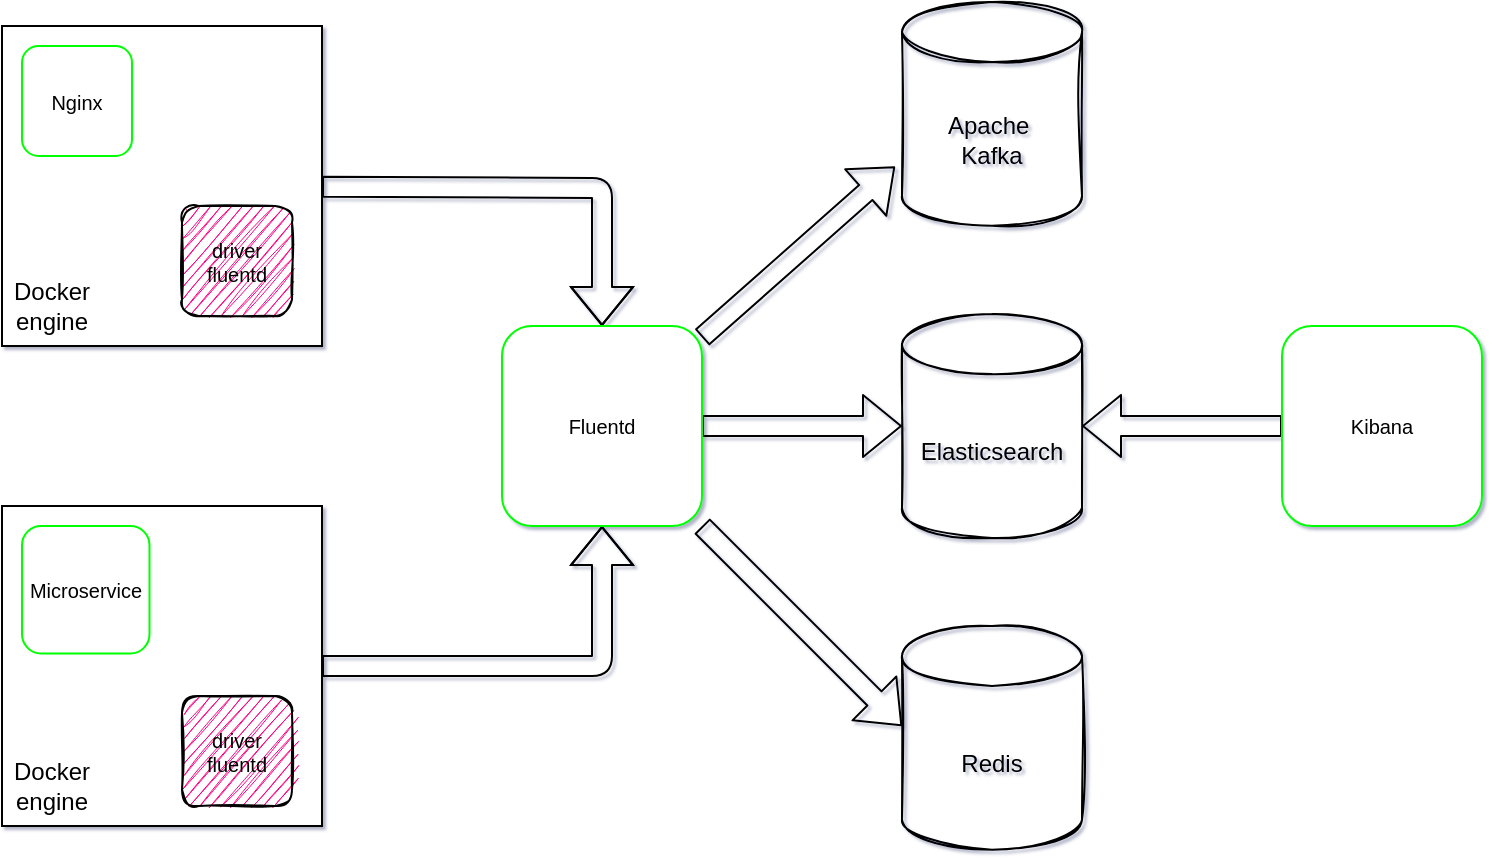 <mxfile>
    <diagram id="lha6BOxes31PVcL4c5HS" name="Page-1">
        <mxGraphModel dx="970" dy="486" grid="1" gridSize="10" guides="1" tooltips="1" connect="1" arrows="1" fold="1" page="1" pageScale="1" pageWidth="850" pageHeight="1100" background="none" math="0" shadow="1">
            <root>
                <mxCell id="0"/>
                <mxCell id="1" parent="0"/>
                <mxCell id="YaQVXfG08iiR8vsxrhCa-10" style="edgeStyle=none;html=1;entryX=0.5;entryY=0;entryDx=0;entryDy=0;shape=flexArrow;" edge="1" parent="1" source="K4Ywv5vfKXUfV5wcP8WH-5" target="YaQVXfG08iiR8vsxrhCa-8">
                    <mxGeometry relative="1" as="geometry">
                        <mxPoint x="470" y="515" as="targetPoint"/>
                        <Array as="points">
                            <mxPoint x="470" y="531"/>
                        </Array>
                    </mxGeometry>
                </mxCell>
                <mxCell id="K4Ywv5vfKXUfV5wcP8WH-5" value="" style="whiteSpace=wrap;html=1;aspect=fixed;" parent="1" vertex="1">
                    <mxGeometry x="170" y="450" width="160" height="160" as="geometry"/>
                </mxCell>
                <mxCell id="K4Ywv5vfKXUfV5wcP8WH-6" value="Nginx" style="whiteSpace=wrap;html=1;aspect=fixed;fontSize=10;shadow=0;sketch=0;glass=0;rounded=1;strokeColor=#00FF00;" parent="1" vertex="1">
                    <mxGeometry x="180" y="460" width="55" height="55" as="geometry"/>
                </mxCell>
                <mxCell id="K4Ywv5vfKXUfV5wcP8WH-13" value="driver&lt;br&gt;fluentd" style="whiteSpace=wrap;html=1;aspect=fixed;fontSize=10;rounded=1;sketch=1;fillStyle=auto;fillColor=#FF0080;" parent="1" vertex="1">
                    <mxGeometry x="260" y="540" width="55" height="55" as="geometry"/>
                </mxCell>
                <mxCell id="K4Ywv5vfKXUfV5wcP8WH-30" style="edgeStyle=none;shape=flexArrow;html=1;entryX=1;entryY=0.5;entryDx=0;entryDy=0;fontSize=10;entryPerimeter=0;" parent="1" source="K4Ywv5vfKXUfV5wcP8WH-28" target="YaQVXfG08iiR8vsxrhCa-12" edge="1">
                    <mxGeometry relative="1" as="geometry">
                        <mxPoint x="710" y="640" as="targetPoint"/>
                    </mxGeometry>
                </mxCell>
                <mxCell id="K4Ywv5vfKXUfV5wcP8WH-28" value="Kibana" style="whiteSpace=wrap;html=1;aspect=fixed;fontSize=10;rounded=1;strokeColor=#00FF00;" parent="1" vertex="1">
                    <mxGeometry x="810" y="600" width="100" height="100" as="geometry"/>
                </mxCell>
                <mxCell id="YaQVXfG08iiR8vsxrhCa-3" value="Docker engine" style="text;html=1;strokeColor=none;fillColor=none;align=center;verticalAlign=middle;whiteSpace=wrap;rounded=0;shadow=0;glass=0;sketch=1;" vertex="1" parent="1">
                    <mxGeometry x="175" y="580" width="40" height="20" as="geometry"/>
                </mxCell>
                <mxCell id="YaQVXfG08iiR8vsxrhCa-9" style="edgeStyle=none;html=1;entryX=0.5;entryY=1;entryDx=0;entryDy=0;shape=flexArrow;" edge="1" parent="1" source="YaQVXfG08iiR8vsxrhCa-4" target="YaQVXfG08iiR8vsxrhCa-8">
                    <mxGeometry relative="1" as="geometry">
                        <mxPoint x="480" y="825" as="targetPoint"/>
                        <Array as="points">
                            <mxPoint x="470" y="770"/>
                        </Array>
                    </mxGeometry>
                </mxCell>
                <mxCell id="YaQVXfG08iiR8vsxrhCa-4" value="" style="whiteSpace=wrap;html=1;aspect=fixed;" vertex="1" parent="1">
                    <mxGeometry x="170" y="690" width="160" height="160" as="geometry"/>
                </mxCell>
                <mxCell id="YaQVXfG08iiR8vsxrhCa-5" value="Microservice" style="whiteSpace=wrap;html=1;aspect=fixed;fontSize=10;shadow=0;sketch=0;glass=0;rounded=1;strokeColor=#00FF00;" vertex="1" parent="1">
                    <mxGeometry x="180" y="700" width="63.75" height="63.75" as="geometry"/>
                </mxCell>
                <mxCell id="YaQVXfG08iiR8vsxrhCa-6" value="driver&lt;br&gt;fluentd" style="whiteSpace=wrap;html=1;aspect=fixed;fontSize=10;rounded=1;sketch=1;fillStyle=auto;fillColor=#FF0080;" vertex="1" parent="1">
                    <mxGeometry x="260" y="785" width="55" height="55" as="geometry"/>
                </mxCell>
                <mxCell id="YaQVXfG08iiR8vsxrhCa-7" value="Docker engine" style="text;html=1;strokeColor=none;fillColor=none;align=center;verticalAlign=middle;whiteSpace=wrap;rounded=0;shadow=0;glass=0;sketch=1;" vertex="1" parent="1">
                    <mxGeometry x="175" y="820" width="40" height="20" as="geometry"/>
                </mxCell>
                <mxCell id="YaQVXfG08iiR8vsxrhCa-13" style="edgeStyle=none;shape=flexArrow;html=1;entryX=0;entryY=0.5;entryDx=0;entryDy=0;entryPerimeter=0;" edge="1" parent="1" source="YaQVXfG08iiR8vsxrhCa-8" target="YaQVXfG08iiR8vsxrhCa-12">
                    <mxGeometry relative="1" as="geometry"/>
                </mxCell>
                <mxCell id="YaQVXfG08iiR8vsxrhCa-14" style="edgeStyle=none;shape=flexArrow;html=1;entryX=-0.039;entryY=0.736;entryDx=0;entryDy=0;entryPerimeter=0;" edge="1" parent="1" source="YaQVXfG08iiR8vsxrhCa-8" target="YaQVXfG08iiR8vsxrhCa-16">
                    <mxGeometry relative="1" as="geometry">
                        <mxPoint x="630" y="502.632" as="targetPoint"/>
                    </mxGeometry>
                </mxCell>
                <mxCell id="YaQVXfG08iiR8vsxrhCa-18" style="edgeStyle=none;shape=flexArrow;html=1;entryX=0;entryY=0.447;entryDx=0;entryDy=0;entryPerimeter=0;" edge="1" parent="1" source="YaQVXfG08iiR8vsxrhCa-8" target="YaQVXfG08iiR8vsxrhCa-17">
                    <mxGeometry relative="1" as="geometry"/>
                </mxCell>
                <mxCell id="YaQVXfG08iiR8vsxrhCa-8" value="Fluentd" style="whiteSpace=wrap;html=1;aspect=fixed;fontSize=10;rounded=1;strokeColor=#00FF00;" vertex="1" parent="1">
                    <mxGeometry x="420" y="600" width="100" height="100" as="geometry"/>
                </mxCell>
                <mxCell id="YaQVXfG08iiR8vsxrhCa-12" value="Elasticsearch" style="shape=cylinder3;whiteSpace=wrap;html=1;boundedLbl=1;backgroundOutline=1;size=15;rounded=1;shadow=0;glass=0;sketch=1;gradientDirection=south;fillColor=none;" vertex="1" parent="1">
                    <mxGeometry x="620" y="594.06" width="90" height="111.88" as="geometry"/>
                </mxCell>
                <mxCell id="YaQVXfG08iiR8vsxrhCa-16" value="Apache&amp;nbsp;&lt;br&gt;Kafka" style="shape=cylinder3;whiteSpace=wrap;html=1;boundedLbl=1;backgroundOutline=1;size=15;rounded=1;shadow=0;glass=0;sketch=1;gradientDirection=south;fillColor=none;" vertex="1" parent="1">
                    <mxGeometry x="620" y="438.0" width="90" height="111.88" as="geometry"/>
                </mxCell>
                <mxCell id="YaQVXfG08iiR8vsxrhCa-17" value="Redis" style="shape=cylinder3;whiteSpace=wrap;html=1;boundedLbl=1;backgroundOutline=1;size=15;rounded=1;shadow=0;glass=0;sketch=1;gradientDirection=south;fillColor=none;" vertex="1" parent="1">
                    <mxGeometry x="620" y="750" width="90" height="111.88" as="geometry"/>
                </mxCell>
            </root>
        </mxGraphModel>
    </diagram>
</mxfile>